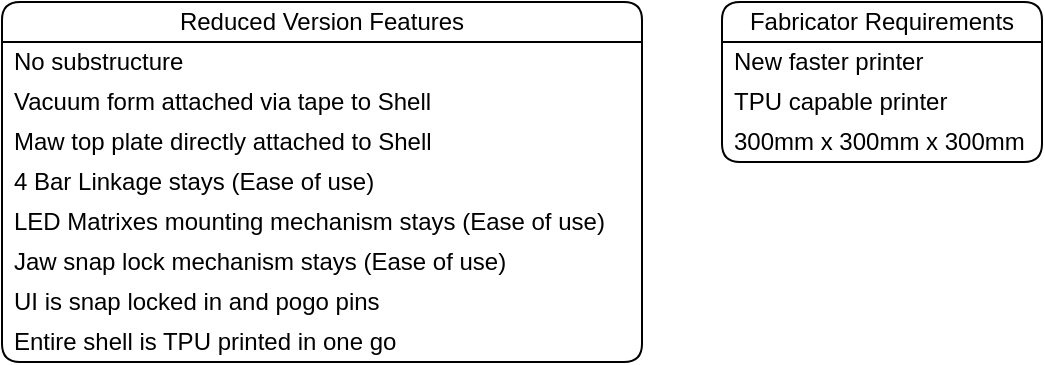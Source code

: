 <mxfile version="28.1.2">
  <diagram name="Page-1" id="LyAmZt6-sqwkDQny3VEO">
    <mxGraphModel dx="820" dy="493" grid="1" gridSize="10" guides="1" tooltips="1" connect="1" arrows="1" fold="1" page="1" pageScale="1" pageWidth="800" pageHeight="800" math="0" shadow="0">
      <root>
        <mxCell id="0" />
        <mxCell id="1" parent="0" />
        <mxCell id="ho_OPIeex2fFTuweS3Qj-1" value="Reduced Version Features" style="swimlane;fontStyle=0;childLayout=stackLayout;horizontal=1;startSize=20;horizontalStack=0;resizeParent=1;resizeParentMax=0;resizeLast=0;collapsible=0;marginBottom=0;whiteSpace=wrap;html=1;rounded=1;container=1;" vertex="1" parent="1">
          <mxGeometry x="40" y="40" width="320" height="180" as="geometry" />
        </mxCell>
        <mxCell id="ho_OPIeex2fFTuweS3Qj-2" value="No substructure" style="text;strokeColor=none;fillColor=none;align=left;verticalAlign=middle;spacingLeft=4;spacingRight=4;overflow=hidden;points=[[0,0.5],[1,0.5]];portConstraint=eastwest;rotatable=0;whiteSpace=wrap;html=1;" vertex="1" parent="ho_OPIeex2fFTuweS3Qj-1">
          <mxGeometry y="20" width="320" height="20" as="geometry" />
        </mxCell>
        <mxCell id="ho_OPIeex2fFTuweS3Qj-3" value="Vacuum form attached via tape to Shell" style="text;strokeColor=none;fillColor=none;align=left;verticalAlign=middle;spacingLeft=4;spacingRight=4;overflow=hidden;points=[[0,0.5],[1,0.5]];portConstraint=eastwest;rotatable=0;whiteSpace=wrap;html=1;" vertex="1" parent="ho_OPIeex2fFTuweS3Qj-1">
          <mxGeometry y="40" width="320" height="20" as="geometry" />
        </mxCell>
        <mxCell id="ho_OPIeex2fFTuweS3Qj-4" value="Maw top plate directly attached to Shell" style="text;strokeColor=none;fillColor=none;align=left;verticalAlign=middle;spacingLeft=4;spacingRight=4;overflow=hidden;points=[[0,0.5],[1,0.5]];portConstraint=eastwest;rotatable=0;whiteSpace=wrap;html=1;" vertex="1" parent="ho_OPIeex2fFTuweS3Qj-1">
          <mxGeometry y="60" width="320" height="20" as="geometry" />
        </mxCell>
        <mxCell id="ho_OPIeex2fFTuweS3Qj-11" value="4 Bar Linkage stays (Ease of use)" style="text;strokeColor=none;fillColor=none;align=left;verticalAlign=middle;spacingLeft=4;spacingRight=4;overflow=hidden;points=[[0,0.5],[1,0.5]];portConstraint=eastwest;rotatable=0;whiteSpace=wrap;html=1;" vertex="1" parent="ho_OPIeex2fFTuweS3Qj-1">
          <mxGeometry y="80" width="320" height="20" as="geometry" />
        </mxCell>
        <mxCell id="ho_OPIeex2fFTuweS3Qj-10" value="LED Matrixes mounting mechanism stays (Ease of use)" style="text;strokeColor=none;fillColor=none;align=left;verticalAlign=middle;spacingLeft=4;spacingRight=4;overflow=hidden;points=[[0,0.5],[1,0.5]];portConstraint=eastwest;rotatable=0;whiteSpace=wrap;html=1;" vertex="1" parent="ho_OPIeex2fFTuweS3Qj-1">
          <mxGeometry y="100" width="320" height="20" as="geometry" />
        </mxCell>
        <mxCell id="ho_OPIeex2fFTuweS3Qj-9" value="Jaw snap lock mechanism stays (Ease of use)" style="text;strokeColor=none;fillColor=none;align=left;verticalAlign=middle;spacingLeft=4;spacingRight=4;overflow=hidden;points=[[0,0.5],[1,0.5]];portConstraint=eastwest;rotatable=0;whiteSpace=wrap;html=1;" vertex="1" parent="ho_OPIeex2fFTuweS3Qj-1">
          <mxGeometry y="120" width="320" height="20" as="geometry" />
        </mxCell>
        <mxCell id="ho_OPIeex2fFTuweS3Qj-8" value="UI is snap locked in and pogo pins" style="text;strokeColor=none;fillColor=none;align=left;verticalAlign=middle;spacingLeft=4;spacingRight=4;overflow=hidden;points=[[0,0.5],[1,0.5]];portConstraint=eastwest;rotatable=0;whiteSpace=wrap;html=1;" vertex="1" parent="ho_OPIeex2fFTuweS3Qj-1">
          <mxGeometry y="140" width="320" height="20" as="geometry" />
        </mxCell>
        <mxCell id="ho_OPIeex2fFTuweS3Qj-7" value="Entire shell is TPU printed in one go" style="text;strokeColor=none;fillColor=none;align=left;verticalAlign=middle;spacingLeft=4;spacingRight=4;overflow=hidden;points=[[0,0.5],[1,0.5]];portConstraint=eastwest;rotatable=0;whiteSpace=wrap;html=1;" vertex="1" parent="ho_OPIeex2fFTuweS3Qj-1">
          <mxGeometry y="160" width="320" height="20" as="geometry" />
        </mxCell>
        <mxCell id="ho_OPIeex2fFTuweS3Qj-12" value="Fabricator Requirements" style="swimlane;fontStyle=0;childLayout=stackLayout;horizontal=1;startSize=20;horizontalStack=0;resizeParent=1;resizeParentMax=0;resizeLast=0;collapsible=0;marginBottom=0;whiteSpace=wrap;html=1;rounded=1;container=1;" vertex="1" parent="1">
          <mxGeometry x="400" y="40" width="160" height="80" as="geometry" />
        </mxCell>
        <mxCell id="ho_OPIeex2fFTuweS3Qj-13" value="New faster printer" style="text;strokeColor=none;fillColor=none;align=left;verticalAlign=middle;spacingLeft=4;spacingRight=4;overflow=hidden;points=[[0,0.5],[1,0.5]];portConstraint=eastwest;rotatable=0;whiteSpace=wrap;html=1;" vertex="1" parent="ho_OPIeex2fFTuweS3Qj-12">
          <mxGeometry y="20" width="160" height="20" as="geometry" />
        </mxCell>
        <mxCell id="ho_OPIeex2fFTuweS3Qj-14" value="TPU capable printer" style="text;strokeColor=none;fillColor=none;align=left;verticalAlign=middle;spacingLeft=4;spacingRight=4;overflow=hidden;points=[[0,0.5],[1,0.5]];portConstraint=eastwest;rotatable=0;whiteSpace=wrap;html=1;" vertex="1" parent="ho_OPIeex2fFTuweS3Qj-12">
          <mxGeometry y="40" width="160" height="20" as="geometry" />
        </mxCell>
        <mxCell id="ho_OPIeex2fFTuweS3Qj-15" value="300mm x 300mm x 300mm" style="text;strokeColor=none;fillColor=none;align=left;verticalAlign=middle;spacingLeft=4;spacingRight=4;overflow=hidden;points=[[0,0.5],[1,0.5]];portConstraint=eastwest;rotatable=0;whiteSpace=wrap;html=1;" vertex="1" parent="ho_OPIeex2fFTuweS3Qj-12">
          <mxGeometry y="60" width="160" height="20" as="geometry" />
        </mxCell>
      </root>
    </mxGraphModel>
  </diagram>
</mxfile>
